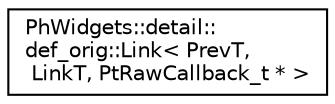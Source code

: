 digraph "Graphical Class Hierarchy"
{
  edge [fontname="Helvetica",fontsize="10",labelfontname="Helvetica",labelfontsize="10"];
  node [fontname="Helvetica",fontsize="10",shape=record];
  rankdir="LR";
  Node0 [label="PhWidgets::detail::\ldef_orig::Link\< PrevT,\l LinkT, PtRawCallback_t * \>",height=0.2,width=0.4,color="black", fillcolor="white", style="filled",URL="$struct_ph_widgets_1_1detail_1_1def__orig_1_1_link_3_01_prev_t_00_01_link_t_00_01_pt_raw_callback__t_01_5_01_4.html"];
}

